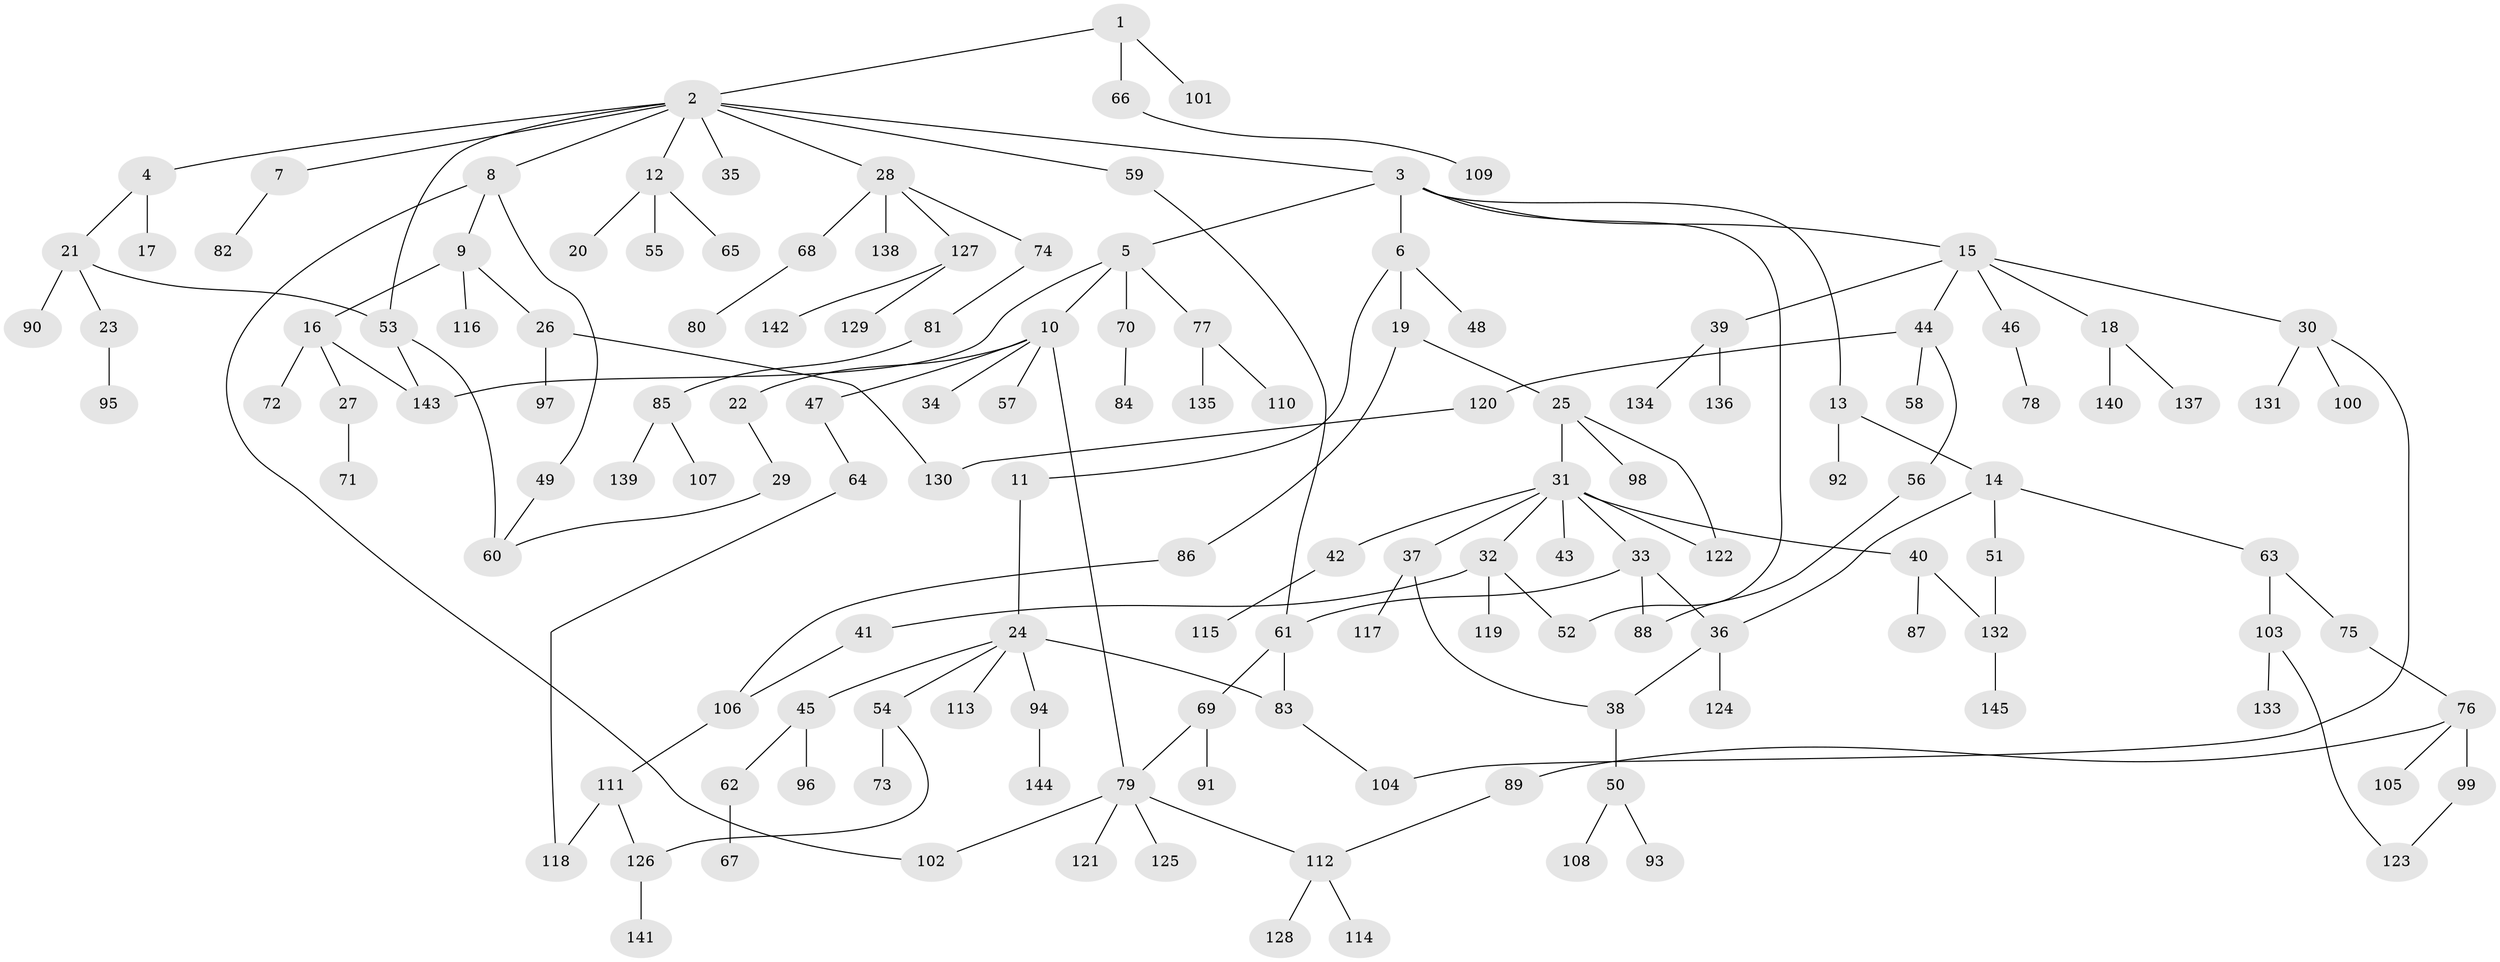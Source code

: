// coarse degree distribution, {11: 0.013888888888888888, 16: 0.013888888888888888, 2: 0.3194444444444444, 5: 0.05555555555555555, 7: 0.013888888888888888, 4: 0.05555555555555555, 3: 0.08333333333333333, 17: 0.013888888888888888, 1: 0.4305555555555556}
// Generated by graph-tools (version 1.1) at 2025/16/03/04/25 18:16:55]
// undirected, 145 vertices, 166 edges
graph export_dot {
graph [start="1"]
  node [color=gray90,style=filled];
  1;
  2;
  3;
  4;
  5;
  6;
  7;
  8;
  9;
  10;
  11;
  12;
  13;
  14;
  15;
  16;
  17;
  18;
  19;
  20;
  21;
  22;
  23;
  24;
  25;
  26;
  27;
  28;
  29;
  30;
  31;
  32;
  33;
  34;
  35;
  36;
  37;
  38;
  39;
  40;
  41;
  42;
  43;
  44;
  45;
  46;
  47;
  48;
  49;
  50;
  51;
  52;
  53;
  54;
  55;
  56;
  57;
  58;
  59;
  60;
  61;
  62;
  63;
  64;
  65;
  66;
  67;
  68;
  69;
  70;
  71;
  72;
  73;
  74;
  75;
  76;
  77;
  78;
  79;
  80;
  81;
  82;
  83;
  84;
  85;
  86;
  87;
  88;
  89;
  90;
  91;
  92;
  93;
  94;
  95;
  96;
  97;
  98;
  99;
  100;
  101;
  102;
  103;
  104;
  105;
  106;
  107;
  108;
  109;
  110;
  111;
  112;
  113;
  114;
  115;
  116;
  117;
  118;
  119;
  120;
  121;
  122;
  123;
  124;
  125;
  126;
  127;
  128;
  129;
  130;
  131;
  132;
  133;
  134;
  135;
  136;
  137;
  138;
  139;
  140;
  141;
  142;
  143;
  144;
  145;
  1 -- 2;
  1 -- 66;
  1 -- 101;
  2 -- 3;
  2 -- 4;
  2 -- 7;
  2 -- 8;
  2 -- 12;
  2 -- 28;
  2 -- 35;
  2 -- 59;
  2 -- 53;
  3 -- 5;
  3 -- 6;
  3 -- 13;
  3 -- 15;
  3 -- 52;
  4 -- 17;
  4 -- 21;
  5 -- 10;
  5 -- 70;
  5 -- 77;
  5 -- 143;
  6 -- 11;
  6 -- 19;
  6 -- 48;
  7 -- 82;
  8 -- 9;
  8 -- 49;
  8 -- 102;
  9 -- 16;
  9 -- 26;
  9 -- 116;
  10 -- 22;
  10 -- 34;
  10 -- 47;
  10 -- 57;
  10 -- 79;
  11 -- 24;
  12 -- 20;
  12 -- 55;
  12 -- 65;
  13 -- 14;
  13 -- 92;
  14 -- 51;
  14 -- 63;
  14 -- 36;
  15 -- 18;
  15 -- 30;
  15 -- 39;
  15 -- 44;
  15 -- 46;
  16 -- 27;
  16 -- 72;
  16 -- 143;
  18 -- 137;
  18 -- 140;
  19 -- 25;
  19 -- 86;
  21 -- 23;
  21 -- 53;
  21 -- 90;
  22 -- 29;
  23 -- 95;
  24 -- 45;
  24 -- 54;
  24 -- 83;
  24 -- 94;
  24 -- 113;
  25 -- 31;
  25 -- 98;
  25 -- 122;
  26 -- 97;
  26 -- 130;
  27 -- 71;
  28 -- 68;
  28 -- 74;
  28 -- 127;
  28 -- 138;
  29 -- 60;
  30 -- 100;
  30 -- 131;
  30 -- 104;
  31 -- 32;
  31 -- 33;
  31 -- 37;
  31 -- 40;
  31 -- 42;
  31 -- 43;
  31 -- 122;
  32 -- 41;
  32 -- 52;
  32 -- 119;
  33 -- 36;
  33 -- 61;
  33 -- 88;
  36 -- 38;
  36 -- 124;
  37 -- 117;
  37 -- 38;
  38 -- 50;
  39 -- 134;
  39 -- 136;
  40 -- 87;
  40 -- 132;
  41 -- 106;
  42 -- 115;
  44 -- 56;
  44 -- 58;
  44 -- 120;
  45 -- 62;
  45 -- 96;
  46 -- 78;
  47 -- 64;
  49 -- 60;
  50 -- 93;
  50 -- 108;
  51 -- 132;
  53 -- 143;
  53 -- 60;
  54 -- 73;
  54 -- 126;
  56 -- 88;
  59 -- 61;
  61 -- 69;
  61 -- 83;
  62 -- 67;
  63 -- 75;
  63 -- 103;
  64 -- 118;
  66 -- 109;
  68 -- 80;
  69 -- 91;
  69 -- 79;
  70 -- 84;
  74 -- 81;
  75 -- 76;
  76 -- 89;
  76 -- 99;
  76 -- 105;
  77 -- 110;
  77 -- 135;
  79 -- 121;
  79 -- 125;
  79 -- 112;
  79 -- 102;
  81 -- 85;
  83 -- 104;
  85 -- 107;
  85 -- 139;
  86 -- 106;
  89 -- 112;
  94 -- 144;
  99 -- 123;
  103 -- 123;
  103 -- 133;
  106 -- 111;
  111 -- 118;
  111 -- 126;
  112 -- 114;
  112 -- 128;
  120 -- 130;
  126 -- 141;
  127 -- 129;
  127 -- 142;
  132 -- 145;
}
